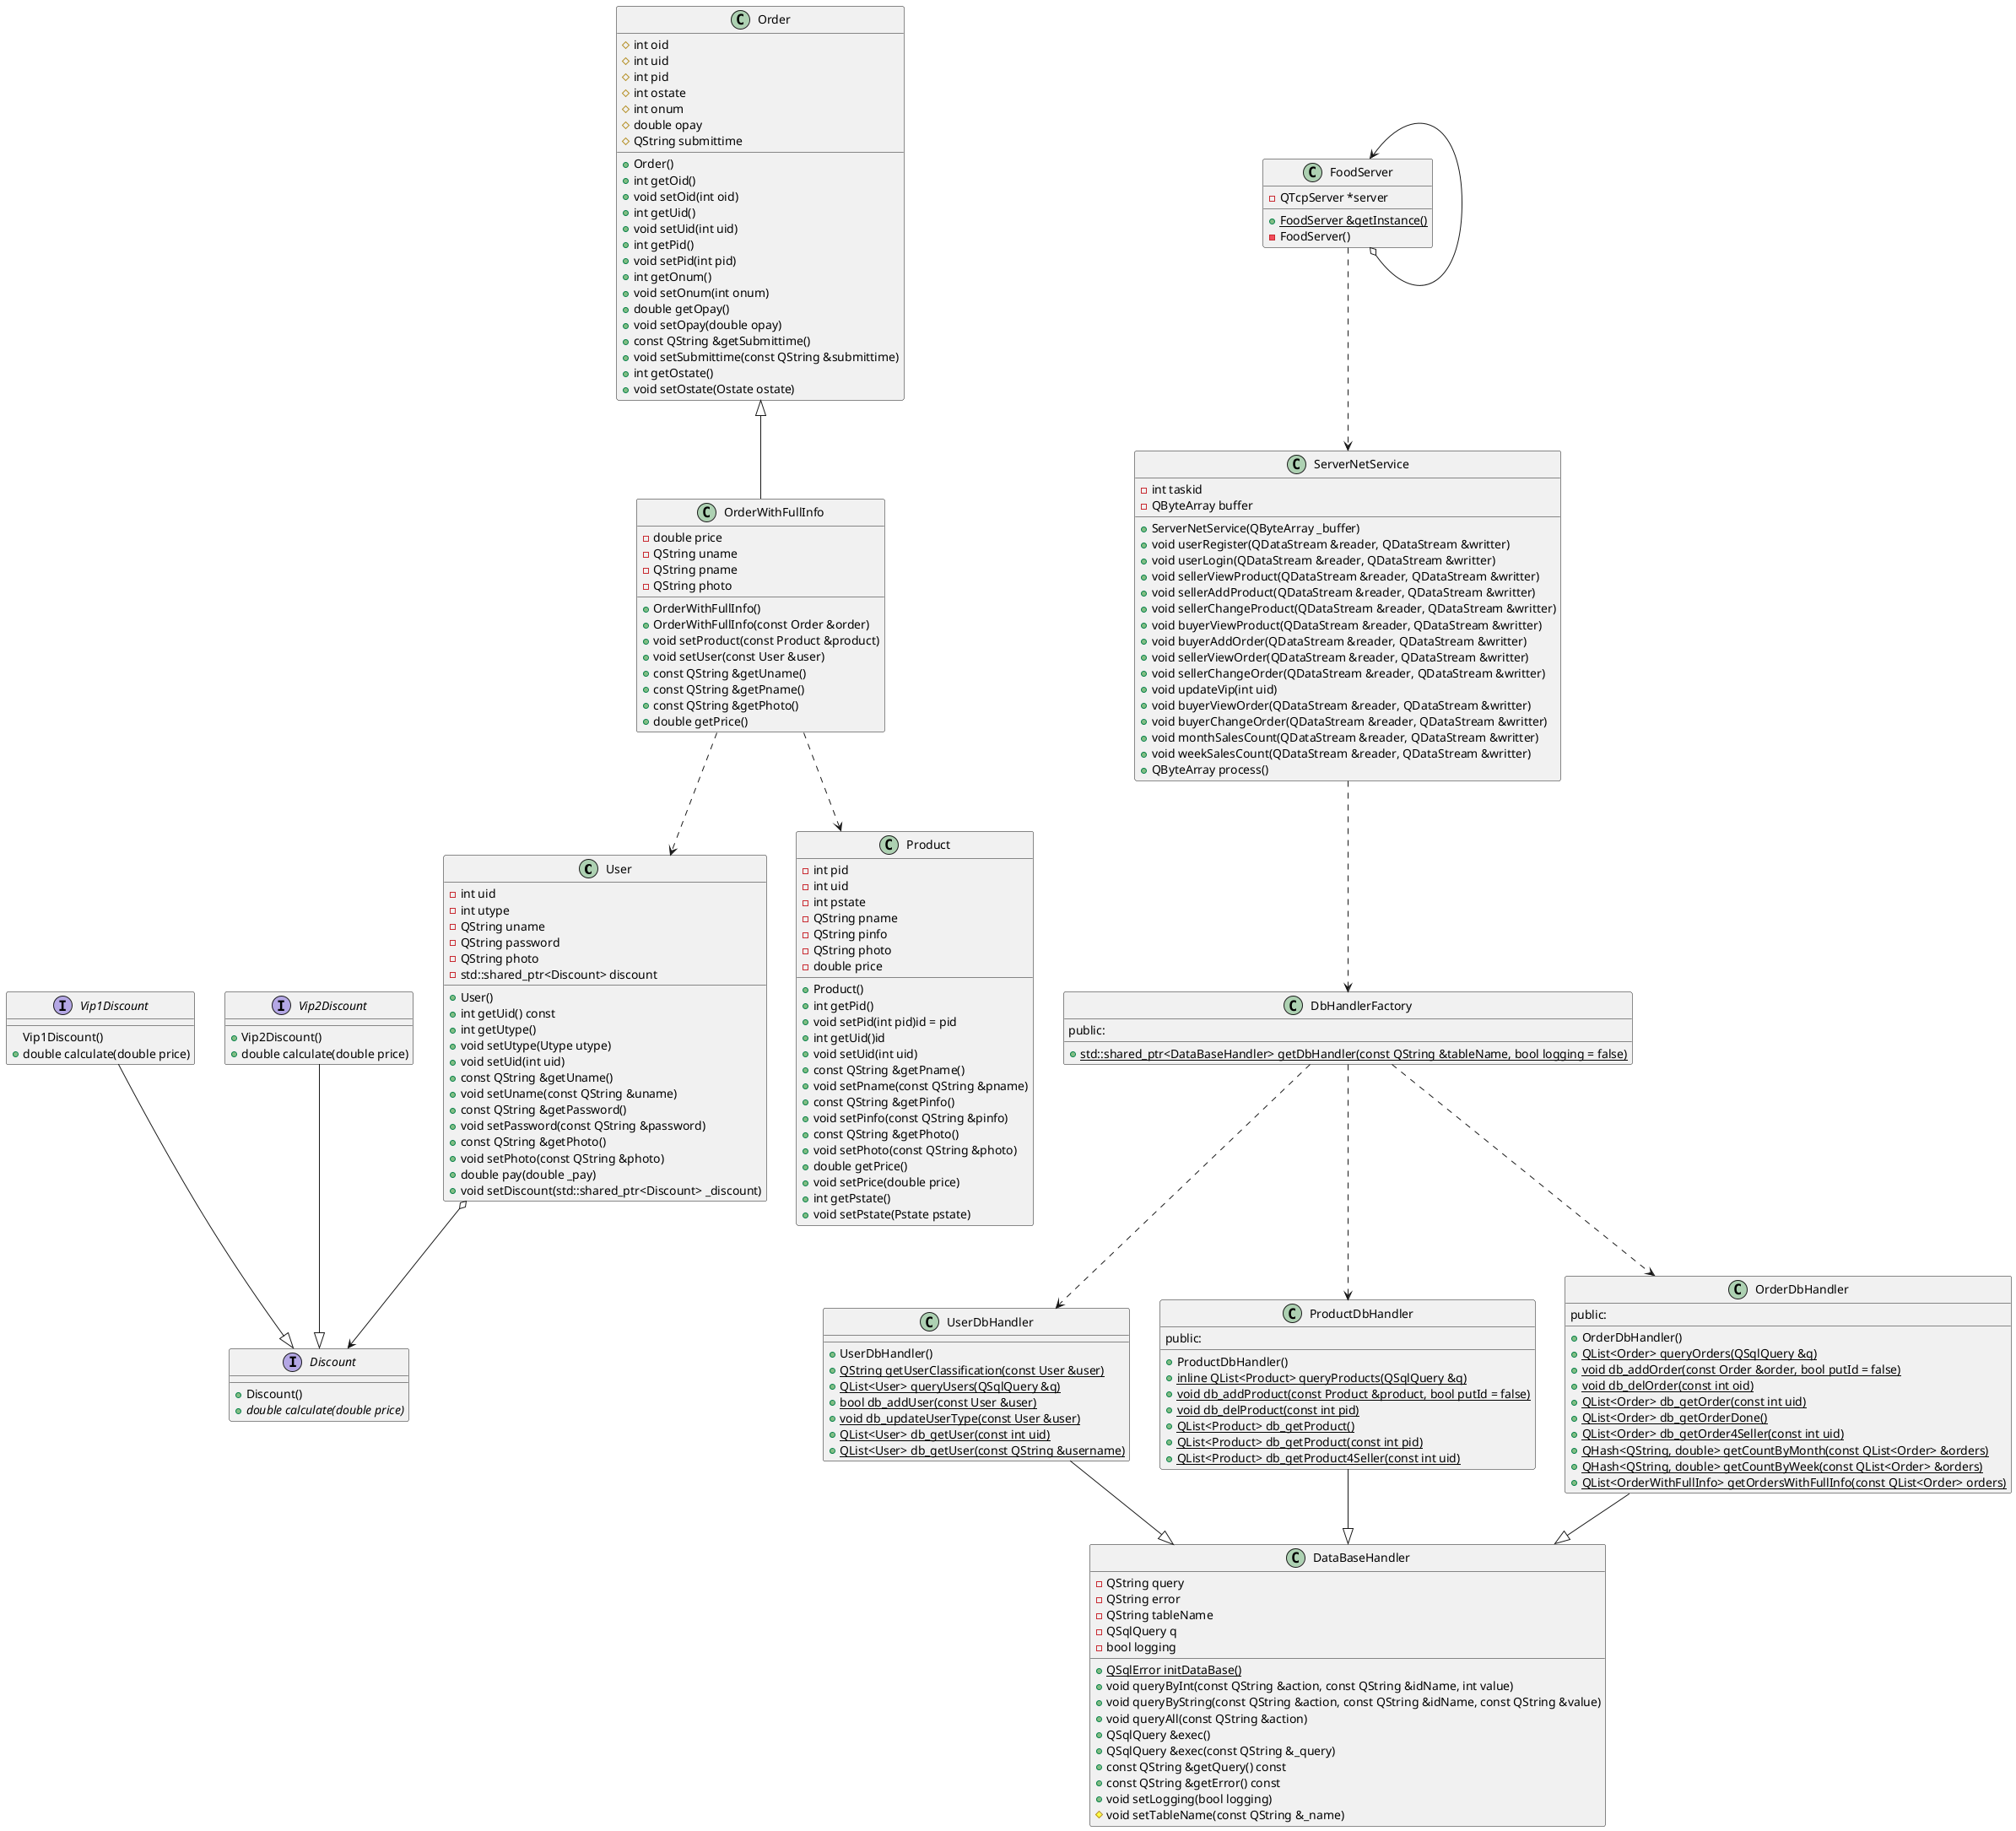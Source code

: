 @startuml
' 数据表部分
class User {
    +User()
    +int getUid() const
    +int getUtype()
    +void setUtype(Utype utype)
    +void setUid(int uid)
    +const QString &getUname()
    +void setUname(const QString &uname)
    +const QString &getPassword()
    +void setPassword(const QString &password)
    +const QString &getPhoto()
    +void setPhoto(const QString &photo)
    +double pay(double _pay)
    +void setDiscount(std::shared_ptr<Discount> _discount)
    -int uid
    -int utype
    -QString uname
    -QString password
    -QString photo
    -std::shared_ptr<Discount> discount
}
interface Discount {
    +Discount()
    +{abstract} double calculate(double price)
}
interface Vip1Discount {
    Vip1Discount()
    +double calculate(double price)
}
interface Vip2Discount  {
    +Vip2Discount()
    +double calculate(double price)
}
class Product {
    +Product()
    +int getPid()
    +void setPid(int pid)id = pid
    +int getUid()id
    +void setUid(int uid)
    +const QString &getPname()
    +void setPname(const QString &pname)
    +const QString &getPinfo()
    +void setPinfo(const QString &pinfo)
    +const QString &getPhoto()
    +void setPhoto(const QString &photo)
    +double getPrice()
    +void setPrice(double price)
    +int getPstate()
    +void setPstate(Pstate pstate)
    -int pid
    -int uid
    -int pstate
    -QString pname
    -QString pinfo
    -QString photo
    -double price
}
class Order {
    #int oid
    #int uid
    #int pid
    #int ostate
    #int onum
    #double opay
    #QString submittime
    +Order()
    +int getOid()
    +void setOid(int oid)
    +int getUid()
    +void setUid(int uid)
    +int getPid()
    +void setPid(int pid)
    +int getOnum()
    +void setOnum(int onum)
    +double getOpay()
    +void setOpay(double opay)
    +const QString &getSubmittime()
    +void setSubmittime(const QString &submittime)
    +int getOstate()
    +void setOstate(Ostate ostate)
}
class OrderWithFullInfo  {
    -double price
    -QString uname
    -QString pname
    -QString photo
    + OrderWithFullInfo()
    +OrderWithFullInfo(const Order &order)
    +void setProduct(const Product &product)
    +void setUser(const User &user)
    +const QString &getUname()
    +const QString &getPname()
    +const QString &getPhoto()
    +double getPrice()
}
' 数据库部分
class DataBaseHandler {
    +{static} QSqlError initDataBase()
    +void queryByInt(const QString &action, const QString &idName, int value)
    +void queryByString(const QString &action, const QString &idName, const QString &value)
    +void queryAll(const QString &action)
    +QSqlQuery &exec()
    +QSqlQuery &exec(const QString &_query)
    +const QString &getQuery() const
    +const QString &getError() const
    +void setLogging(bool logging)
    #void setTableName(const QString &_name)
    -QString query
    -QString error
    -QString tableName
    -QSqlQuery q
    -bool logging
}
class UserDbHandler  {
    +UserDbHandler()
    +{static} QString getUserClassification(const User &user)
    +{static} QList<User> queryUsers(QSqlQuery &q)
    +{static} bool db_addUser(const User &user)
    +{static} void db_updateUserType(const User &user)
    +{static} QList<User> db_getUser(const int uid)
    +{static} QList<User> db_getUser(const QString &username)
}
class ProductDbHandler {
    public:
    +ProductDbHandler()
    +{static} inline QList<Product> queryProducts(QSqlQuery &q)
    +{static} void db_addProduct(const Product &product, bool putId = false)
    +{static} void db_delProduct(const int pid)
    +{static} QList<Product> db_getProduct()
    +{static} QList<Product> db_getProduct(const int pid)
    +{static} QList<Product> db_getProduct4Seller(const int uid)
}
class OrderDbHandler  {
    public:
    +OrderDbHandler()
    +{static} QList<Order> queryOrders(QSqlQuery &q)
    +{static} void db_addOrder(const Order &order, bool putId = false)
    +{static} void db_delOrder(const int oid)
    +{static} QList<Order> db_getOrder(const int uid)
    +{static}QList<Order> db_getOrderDone()
    +{static} QList<Order> db_getOrder4Seller(const int uid)
    +{static} QHash<QString, double> getCountByMonth(const QList<Order> &orders)
    +{static} QHash<QString, double> getCountByWeek(const QList<Order> &orders)
    +{static} QList<OrderWithFullInfo> getOrdersWithFullInfo(const QList<Order> orders)
}
class DbHandlerFactory {
    public:
    +{static} std::shared_ptr<DataBaseHandler> getDbHandler(const QString &tableName, bool logging = false)
}
' 网络部分
class ServerNetService {
    -int taskid
    -QByteArray buffer
    +ServerNetService(QByteArray _buffer)
    +void userRegister(QDataStream &reader, QDataStream &writter)
    +void userLogin(QDataStream &reader, QDataStream &writter)
    +void sellerViewProduct(QDataStream &reader, QDataStream &writter)
    +void sellerAddProduct(QDataStream &reader, QDataStream &writter)
    + void sellerChangeProduct(QDataStream &reader, QDataStream &writter)
    +void buyerViewProduct(QDataStream &reader, QDataStream &writter)
    +void buyerAddOrder(QDataStream &reader, QDataStream &writter)
    +void sellerViewOrder(QDataStream &reader, QDataStream &writter)
    + void sellerChangeOrder(QDataStream &reader, QDataStream &writter)
    +void updateVip(int uid)
    +void buyerViewOrder(QDataStream &reader, QDataStream &writter)
    +void buyerChangeOrder(QDataStream &reader, QDataStream &writter)
    +void monthSalesCount(QDataStream &reader, QDataStream &writter)
    + void weekSalesCount(QDataStream &reader, QDataStream &writter)
    +QByteArray process()
}
' 服务器 单例模式
class FoodServer {
    +{static} FoodServer &getInstance()
    -FoodServer()
    -QTcpServer *server
}
Vip1Discount --|> Discount
Vip2Discount --|> Discount
User o--> Discount
OrderWithFullInfo ..> Product
OrderWithFullInfo ..> User
Order <|-- OrderWithFullInfo
UserDbHandler--|> DataBaseHandler
OrderDbHandler--|> DataBaseHandler
ProductDbHandler--|> DataBaseHandler
DbHandlerFactory ..> UserDbHandler
DbHandlerFactory ..> ProductDbHandler
DbHandlerFactory ..> OrderDbHandler
FoodServer <--o FoodServer
FoodServer ..> ServerNetService
ServerNetService ..> DbHandlerFactory
@enduml
